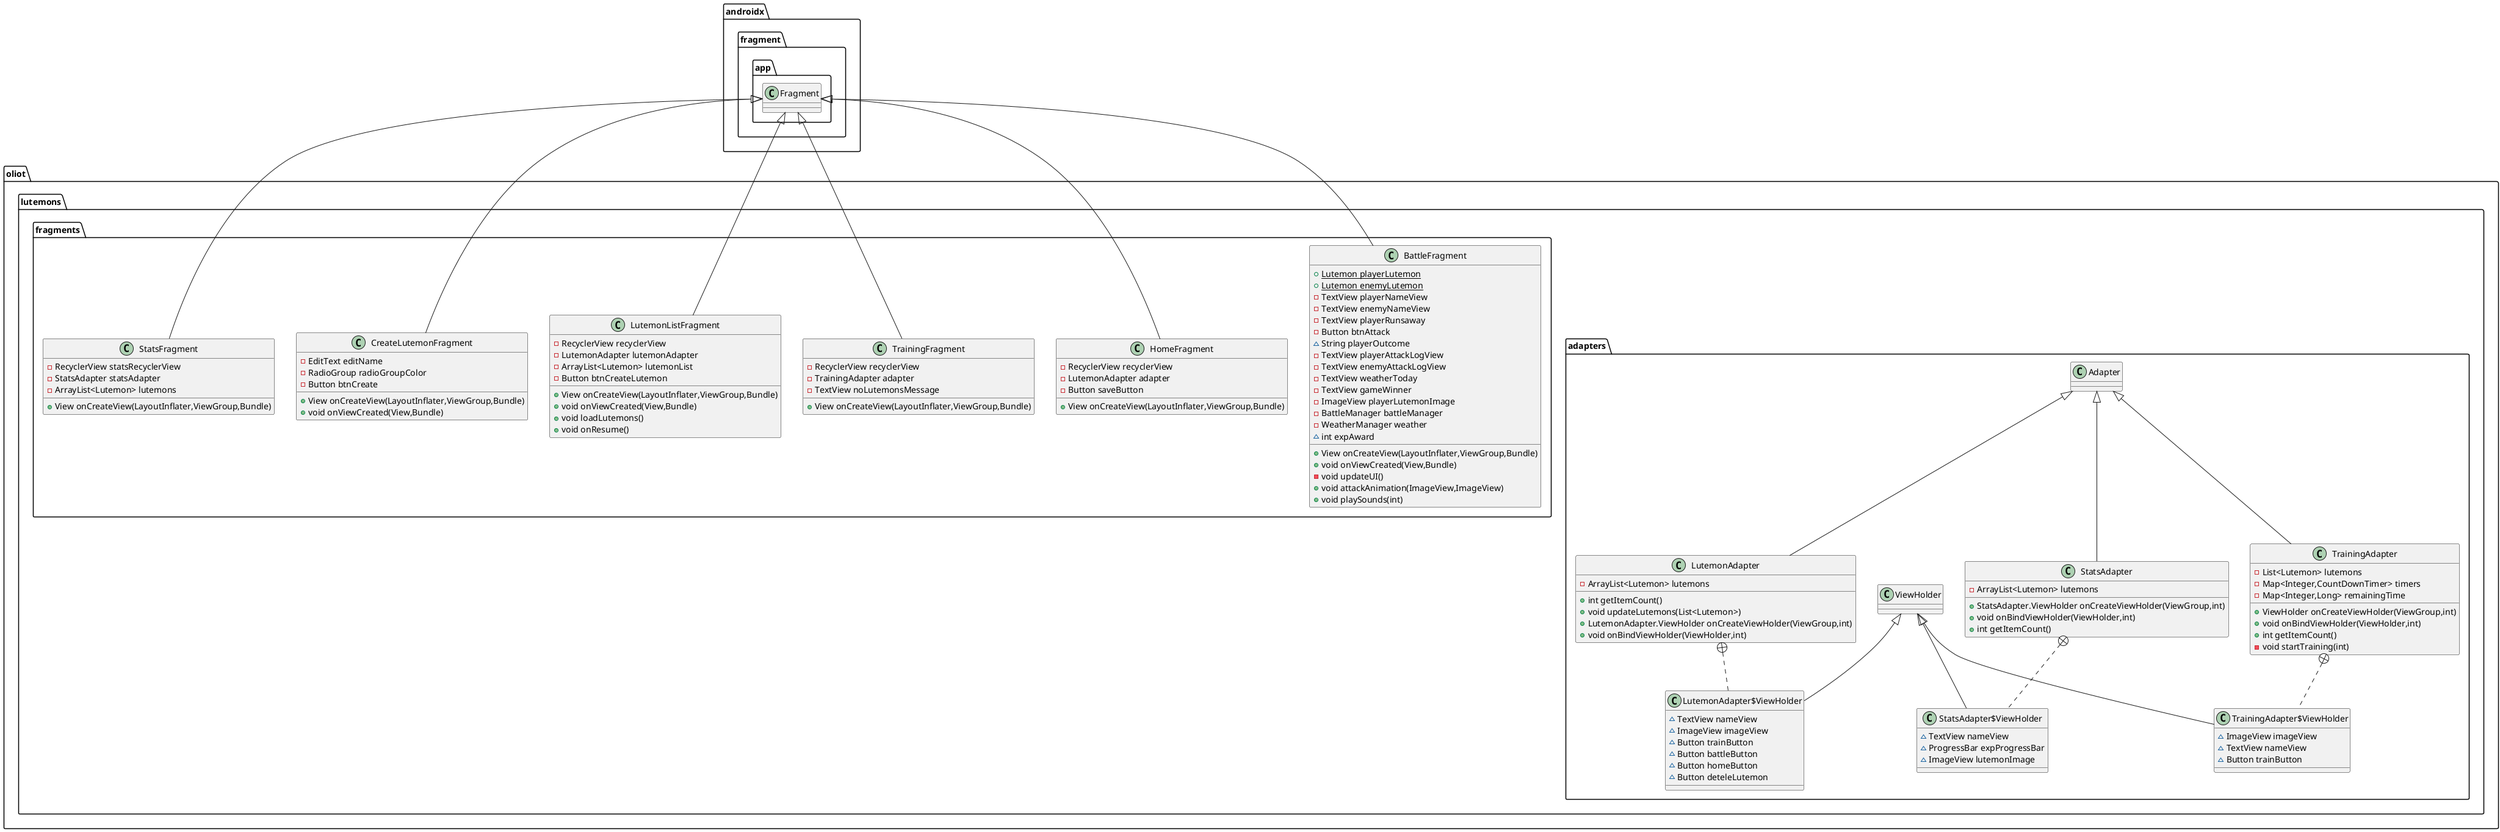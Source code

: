 @startuml
class oliot.lutemons.adapters.LutemonAdapter {
- ArrayList<Lutemon> lutemons
+ int getItemCount()
+ void updateLutemons(List<Lutemon>)
+ LutemonAdapter.ViewHolder onCreateViewHolder(ViewGroup,int)
+ void onBindViewHolder(ViewHolder,int)
}


class oliot.lutemons.adapters.LutemonAdapter$ViewHolder {
~ TextView nameView
~ ImageView imageView
~ Button trainButton
~ Button battleButton
~ Button homeButton
~ Button deteleLutemon
}

class oliot.lutemons.fragments.TrainingFragment {
- RecyclerView recyclerView
- TrainingAdapter adapter
- TextView noLutemonsMessage
+ View onCreateView(LayoutInflater,ViewGroup,Bundle)
}


class oliot.lutemons.fragments.LutemonListFragment {
- RecyclerView recyclerView
- LutemonAdapter lutemonAdapter
- ArrayList<Lutemon> lutemonList
- Button btnCreateLutemon
+ View onCreateView(LayoutInflater,ViewGroup,Bundle)
+ void onViewCreated(View,Bundle)
+ void loadLutemons()
+ void onResume()
}


class oliot.lutemons.adapters.StatsAdapter {
- ArrayList<Lutemon> lutemons
+ StatsAdapter.ViewHolder onCreateViewHolder(ViewGroup,int)
+ void onBindViewHolder(ViewHolder,int)
+ int getItemCount()
}


class oliot.lutemons.adapters.StatsAdapter$ViewHolder {
~ TextView nameView
~ ProgressBar expProgressBar
~ ImageView lutemonImage
}

class oliot.lutemons.fragments.CreateLutemonFragment {
- EditText editName
- RadioGroup radioGroupColor
- Button btnCreate
+ View onCreateView(LayoutInflater,ViewGroup,Bundle)
+ void onViewCreated(View,Bundle)
}


class oliot.lutemons.fragments.StatsFragment {
- RecyclerView statsRecyclerView
- StatsAdapter statsAdapter
- ArrayList<Lutemon> lutemons
+ View onCreateView(LayoutInflater,ViewGroup,Bundle)
}


class oliot.lutemons.fragments.BattleFragment {
+ {static} Lutemon playerLutemon
+ {static} Lutemon enemyLutemon
- TextView playerNameView
- TextView enemyNameView
- TextView playerRunsaway
- Button btnAttack
~ String playerOutcome
- TextView playerAttackLogView
- TextView enemyAttackLogView
- TextView weatherToday
- TextView gameWinner
- ImageView playerLutemonImage
- BattleManager battleManager
- WeatherManager weather
~ int expAward
+ View onCreateView(LayoutInflater,ViewGroup,Bundle)
+ void onViewCreated(View,Bundle)
- void updateUI()
+ void attackAnimation(ImageView,ImageView)
+ void playSounds(int)
}


class oliot.lutemons.fragments.HomeFragment {
- RecyclerView recyclerView
- LutemonAdapter adapter
- Button saveButton
+ View onCreateView(LayoutInflater,ViewGroup,Bundle)
}


class oliot.lutemons.adapters.TrainingAdapter {
- List<Lutemon> lutemons
- Map<Integer,CountDownTimer> timers
- Map<Integer,Long> remainingTime
+ ViewHolder onCreateViewHolder(ViewGroup,int)
+ void onBindViewHolder(ViewHolder,int)
+ int getItemCount()
- void startTraining(int)
}


class oliot.lutemons.adapters.TrainingAdapter$ViewHolder {
~ ImageView imageView
~ TextView nameView
~ Button trainButton
}



oliot.lutemons.adapters.Adapter <|-- oliot.lutemons.adapters.LutemonAdapter
oliot.lutemons.adapters.LutemonAdapter +.. oliot.lutemons.adapters.LutemonAdapter$ViewHolder
oliot.lutemons.adapters.ViewHolder <|-- oliot.lutemons.adapters.LutemonAdapter$ViewHolder
androidx.fragment.app.Fragment <|-- oliot.lutemons.fragments.TrainingFragment
androidx.fragment.app.Fragment <|-- oliot.lutemons.fragments.LutemonListFragment
oliot.lutemons.adapters.Adapter <|-- oliot.lutemons.adapters.StatsAdapter
oliot.lutemons.adapters.StatsAdapter +.. oliot.lutemons.adapters.StatsAdapter$ViewHolder
oliot.lutemons.adapters.ViewHolder <|-- oliot.lutemons.adapters.StatsAdapter$ViewHolder
androidx.fragment.app.Fragment <|-- oliot.lutemons.fragments.CreateLutemonFragment
androidx.fragment.app.Fragment <|-- oliot.lutemons.fragments.StatsFragment
androidx.fragment.app.Fragment <|-- oliot.lutemons.fragments.BattleFragment
androidx.fragment.app.Fragment <|-- oliot.lutemons.fragments.HomeFragment
oliot.lutemons.adapters.Adapter <|-- oliot.lutemons.adapters.TrainingAdapter
oliot.lutemons.adapters.TrainingAdapter +.. oliot.lutemons.adapters.TrainingAdapter$ViewHolder
oliot.lutemons.adapters.ViewHolder <|-- oliot.lutemons.adapters.TrainingAdapter$ViewHolder
@enduml